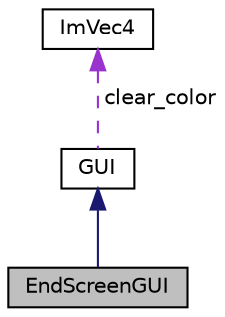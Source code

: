 digraph "EndScreenGUI"
{
 // LATEX_PDF_SIZE
  edge [fontname="Helvetica",fontsize="10",labelfontname="Helvetica",labelfontsize="10"];
  node [fontname="Helvetica",fontsize="10",shape=record];
  Node1 [label="EndScreenGUI",height=0.2,width=0.4,color="black", fillcolor="grey75", style="filled", fontcolor="black",tooltip=" "];
  Node2 -> Node1 [dir="back",color="midnightblue",fontsize="10",style="solid"];
  Node2 [label="GUI",height=0.2,width=0.4,color="black", fillcolor="white", style="filled",URL="$class_g_u_i.html",tooltip=" "];
  Node3 -> Node2 [dir="back",color="darkorchid3",fontsize="10",style="dashed",label=" clear_color" ];
  Node3 [label="ImVec4",height=0.2,width=0.4,color="black", fillcolor="white", style="filled",URL="$struct_im_vec4.html",tooltip=" "];
}
